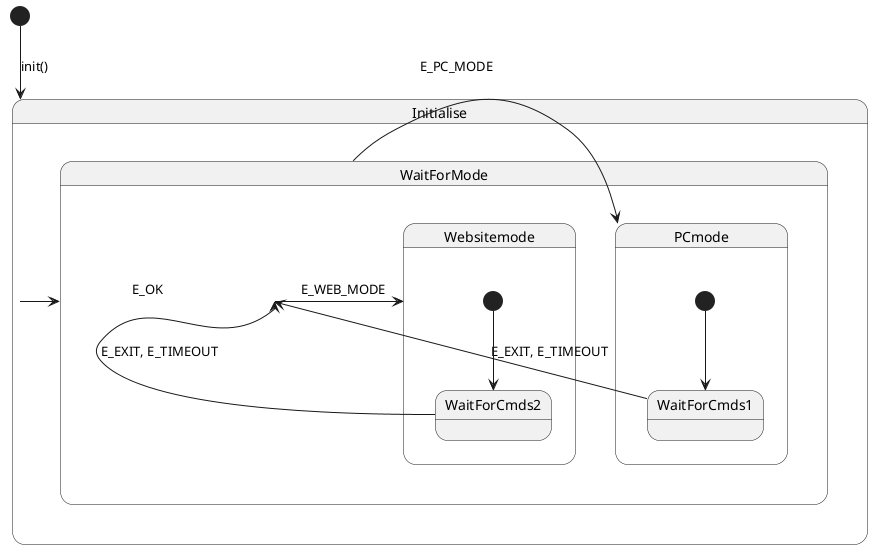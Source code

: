 @startuml
[*] --> Initialise : init()

state Initialise {

  Initialise -> WaitForMode : E_OK
}

state WaitForMode {
  WaitForMode -> PCmode : E_PC_MODE
  WaitForMode -> Websitemode : E_WEB_MODE
}

state PCmode {
  [*] --> WaitForCmds1
  WaitForCmds1 -up> WaitForMode : E_EXIT, E_TIMEOUT
}

state Websitemode {
  [*] --> WaitForCmds2
  WaitForCmds2 -up> WaitForMode : E_EXIT, E_TIMEOUT
}
@enduml